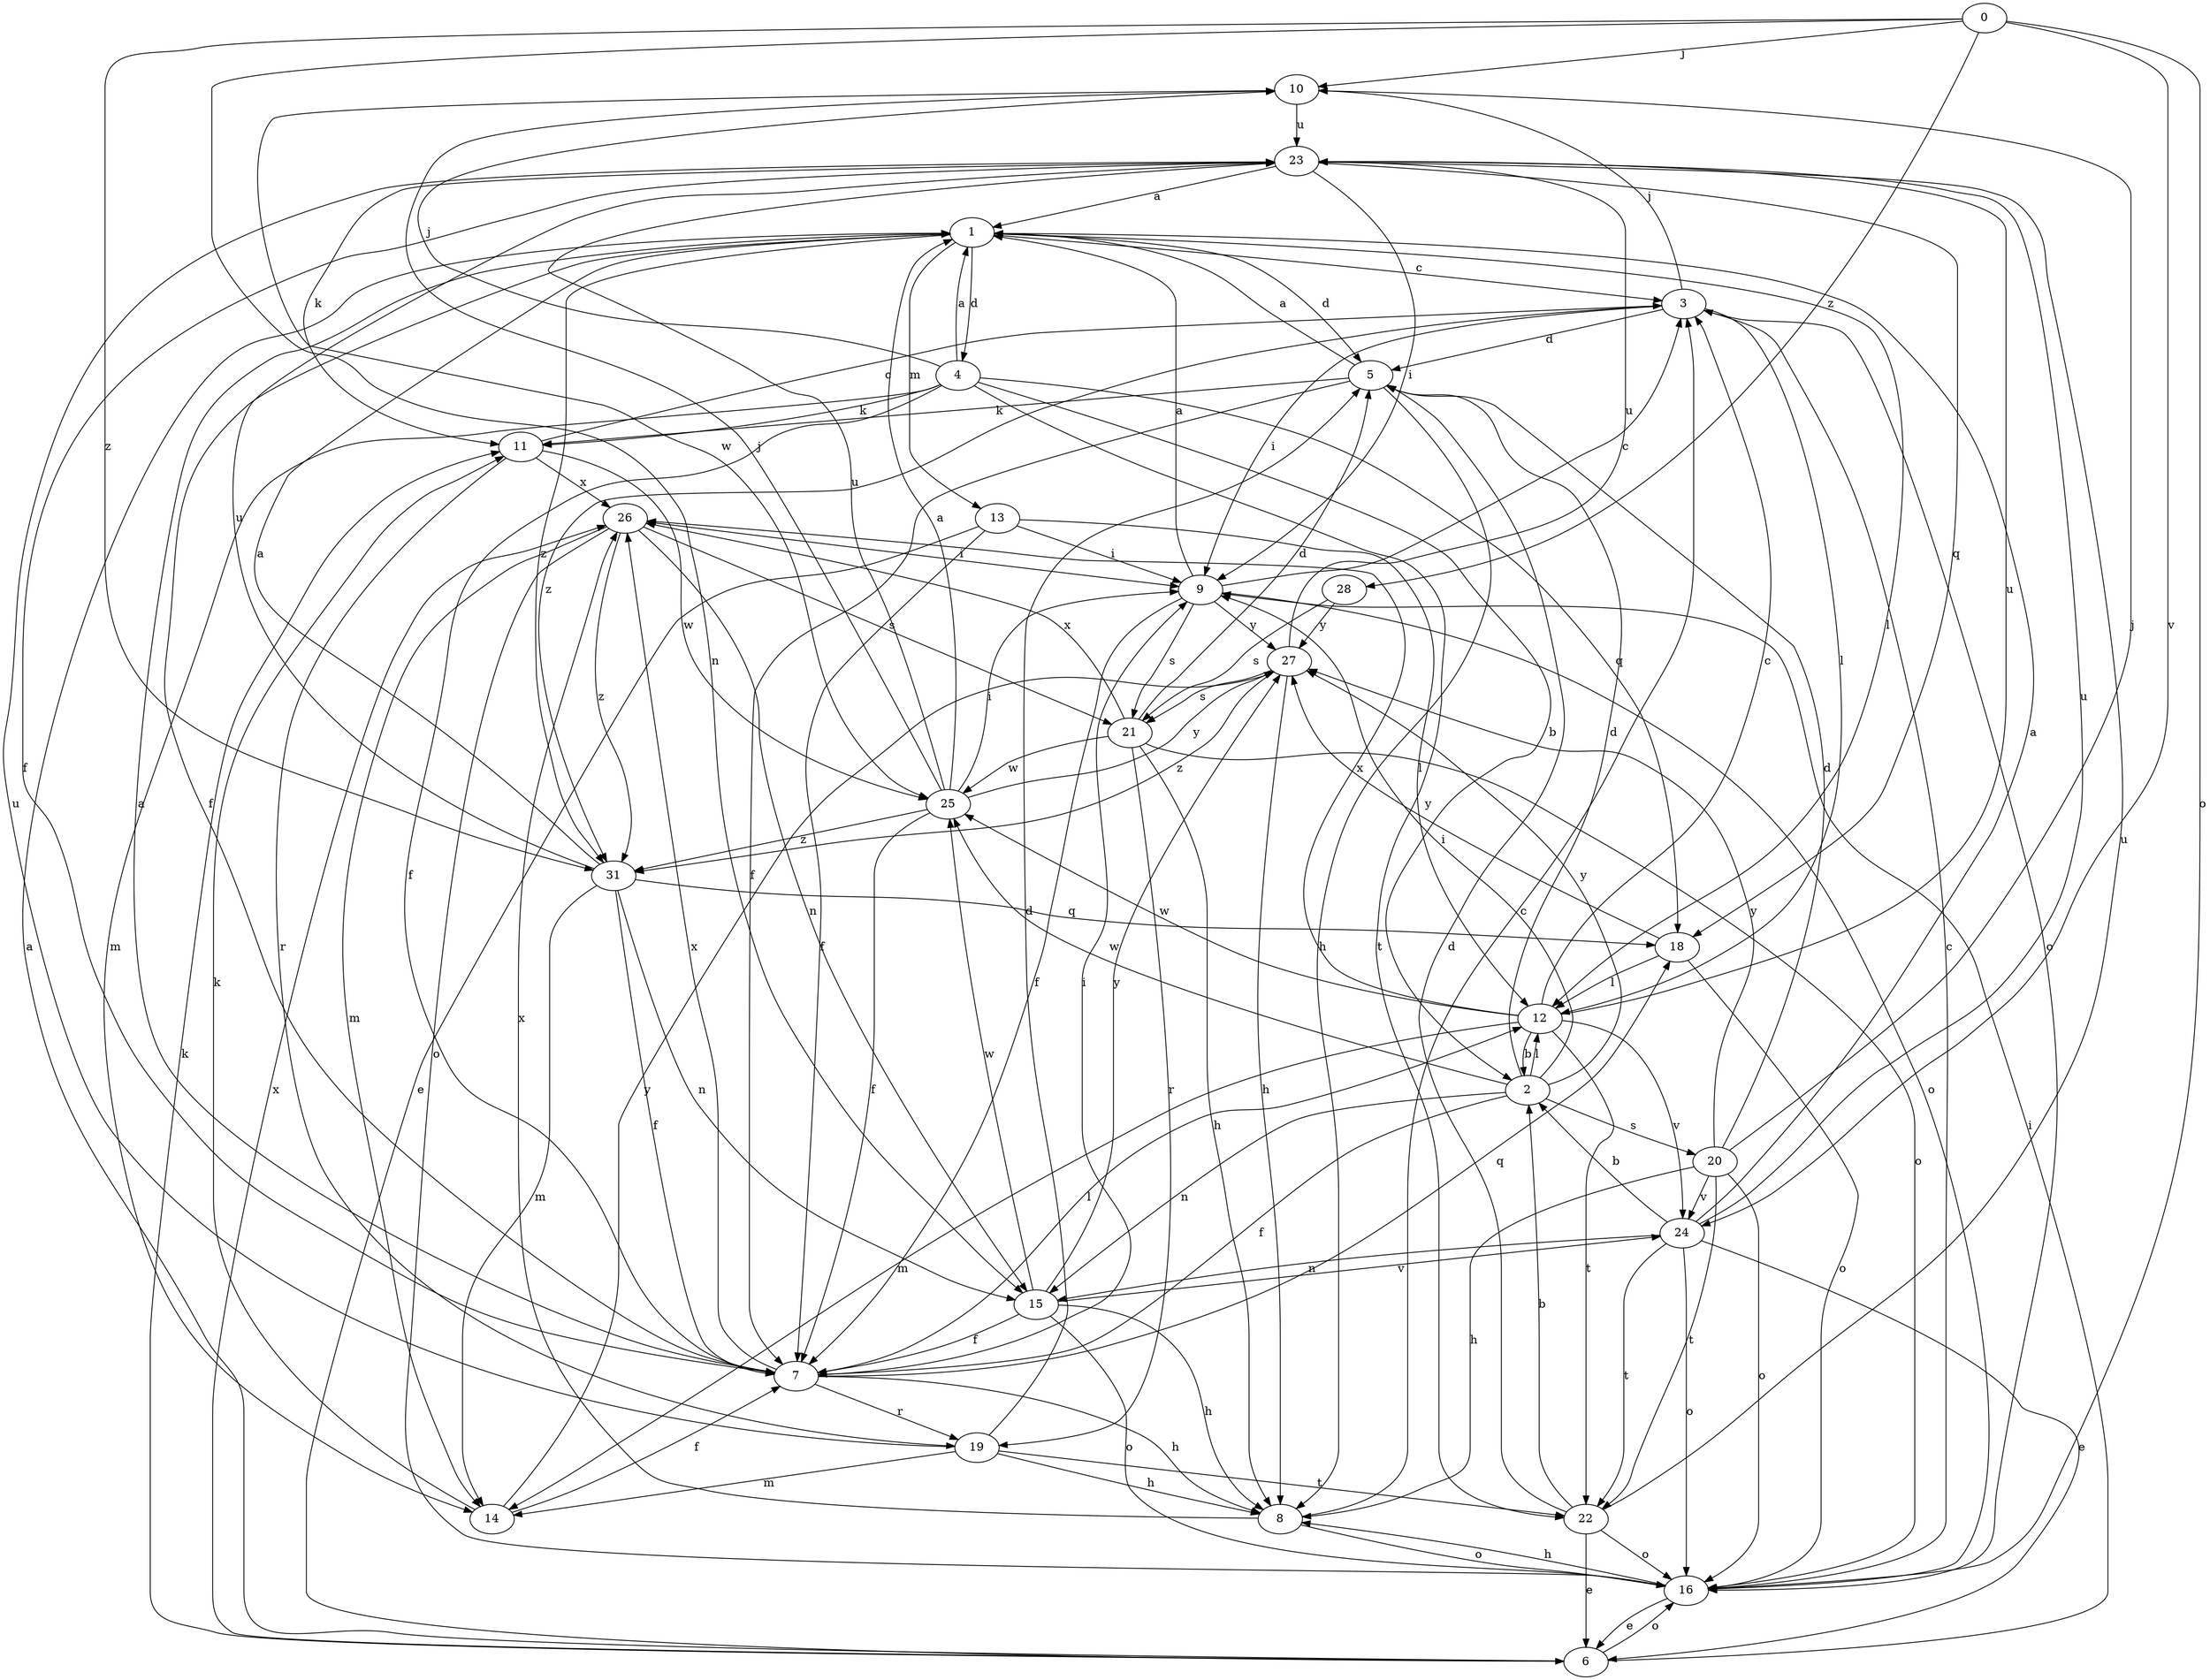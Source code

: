 strict digraph  {
0;
1;
2;
3;
4;
5;
6;
7;
8;
9;
10;
11;
12;
13;
14;
15;
16;
18;
19;
20;
21;
22;
23;
24;
25;
26;
27;
28;
31;
0 -> 10  [label=j];
0 -> 15  [label=n];
0 -> 16  [label=o];
0 -> 24  [label=v];
0 -> 28  [label=z];
0 -> 31  [label=z];
1 -> 3  [label=c];
1 -> 4  [label=d];
1 -> 5  [label=d];
1 -> 7  [label=f];
1 -> 12  [label=l];
1 -> 13  [label=m];
1 -> 31  [label=z];
2 -> 5  [label=d];
2 -> 7  [label=f];
2 -> 9  [label=i];
2 -> 12  [label=l];
2 -> 15  [label=n];
2 -> 20  [label=s];
2 -> 25  [label=w];
2 -> 27  [label=y];
3 -> 5  [label=d];
3 -> 9  [label=i];
3 -> 10  [label=j];
3 -> 12  [label=l];
3 -> 16  [label=o];
3 -> 31  [label=z];
4 -> 1  [label=a];
4 -> 2  [label=b];
4 -> 7  [label=f];
4 -> 10  [label=j];
4 -> 11  [label=k];
4 -> 14  [label=m];
4 -> 18  [label=q];
4 -> 22  [label=t];
5 -> 1  [label=a];
5 -> 7  [label=f];
5 -> 8  [label=h];
5 -> 11  [label=k];
6 -> 1  [label=a];
6 -> 9  [label=i];
6 -> 11  [label=k];
6 -> 16  [label=o];
6 -> 26  [label=x];
7 -> 1  [label=a];
7 -> 8  [label=h];
7 -> 9  [label=i];
7 -> 12  [label=l];
7 -> 18  [label=q];
7 -> 19  [label=r];
7 -> 26  [label=x];
8 -> 3  [label=c];
8 -> 16  [label=o];
8 -> 26  [label=x];
9 -> 1  [label=a];
9 -> 3  [label=c];
9 -> 7  [label=f];
9 -> 16  [label=o];
9 -> 21  [label=s];
9 -> 27  [label=y];
10 -> 23  [label=u];
10 -> 25  [label=w];
11 -> 3  [label=c];
11 -> 19  [label=r];
11 -> 25  [label=w];
11 -> 26  [label=x];
12 -> 2  [label=b];
12 -> 3  [label=c];
12 -> 14  [label=m];
12 -> 22  [label=t];
12 -> 23  [label=u];
12 -> 24  [label=v];
12 -> 25  [label=w];
12 -> 26  [label=x];
13 -> 6  [label=e];
13 -> 7  [label=f];
13 -> 9  [label=i];
13 -> 12  [label=l];
14 -> 7  [label=f];
14 -> 11  [label=k];
14 -> 27  [label=y];
15 -> 7  [label=f];
15 -> 8  [label=h];
15 -> 16  [label=o];
15 -> 24  [label=v];
15 -> 25  [label=w];
15 -> 27  [label=y];
16 -> 3  [label=c];
16 -> 6  [label=e];
16 -> 8  [label=h];
18 -> 12  [label=l];
18 -> 16  [label=o];
18 -> 27  [label=y];
19 -> 5  [label=d];
19 -> 8  [label=h];
19 -> 14  [label=m];
19 -> 22  [label=t];
19 -> 23  [label=u];
20 -> 5  [label=d];
20 -> 8  [label=h];
20 -> 10  [label=j];
20 -> 16  [label=o];
20 -> 22  [label=t];
20 -> 24  [label=v];
20 -> 27  [label=y];
21 -> 5  [label=d];
21 -> 8  [label=h];
21 -> 16  [label=o];
21 -> 19  [label=r];
21 -> 25  [label=w];
21 -> 26  [label=x];
22 -> 2  [label=b];
22 -> 5  [label=d];
22 -> 6  [label=e];
22 -> 16  [label=o];
22 -> 23  [label=u];
23 -> 1  [label=a];
23 -> 7  [label=f];
23 -> 9  [label=i];
23 -> 11  [label=k];
23 -> 18  [label=q];
24 -> 1  [label=a];
24 -> 2  [label=b];
24 -> 6  [label=e];
24 -> 15  [label=n];
24 -> 16  [label=o];
24 -> 22  [label=t];
24 -> 23  [label=u];
25 -> 1  [label=a];
25 -> 7  [label=f];
25 -> 9  [label=i];
25 -> 10  [label=j];
25 -> 23  [label=u];
25 -> 27  [label=y];
25 -> 31  [label=z];
26 -> 9  [label=i];
26 -> 14  [label=m];
26 -> 15  [label=n];
26 -> 16  [label=o];
26 -> 21  [label=s];
26 -> 31  [label=z];
27 -> 8  [label=h];
27 -> 21  [label=s];
27 -> 23  [label=u];
27 -> 31  [label=z];
28 -> 21  [label=s];
28 -> 27  [label=y];
31 -> 1  [label=a];
31 -> 7  [label=f];
31 -> 14  [label=m];
31 -> 15  [label=n];
31 -> 18  [label=q];
31 -> 23  [label=u];
}
